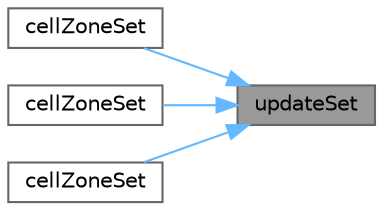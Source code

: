 digraph "updateSet"
{
 // LATEX_PDF_SIZE
  bgcolor="transparent";
  edge [fontname=Helvetica,fontsize=10,labelfontname=Helvetica,labelfontsize=10];
  node [fontname=Helvetica,fontsize=10,shape=box,height=0.2,width=0.4];
  rankdir="RL";
  Node1 [id="Node000001",label="updateSet",height=0.2,width=0.4,color="gray40", fillcolor="grey60", style="filled", fontcolor="black",tooltip=" "];
  Node1 -> Node2 [id="edge1_Node000001_Node000002",dir="back",color="steelblue1",style="solid",tooltip=" "];
  Node2 [id="Node000002",label="cellZoneSet",height=0.2,width=0.4,color="grey40", fillcolor="white", style="filled",URL="$classFoam_1_1cellZoneSet.html#adfb1237a4d6f93ab842287f2a03b2ccc",tooltip=" "];
  Node1 -> Node3 [id="edge2_Node000001_Node000003",dir="back",color="steelblue1",style="solid",tooltip=" "];
  Node3 [id="Node000003",label="cellZoneSet",height=0.2,width=0.4,color="grey40", fillcolor="white", style="filled",URL="$classFoam_1_1cellZoneSet.html#aa6190762583b07618099b4dcb37fb1cc",tooltip=" "];
  Node1 -> Node4 [id="edge3_Node000001_Node000004",dir="back",color="steelblue1",style="solid",tooltip=" "];
  Node4 [id="Node000004",label="cellZoneSet",height=0.2,width=0.4,color="grey40", fillcolor="white", style="filled",URL="$classFoam_1_1cellZoneSet.html#ac14a8c4db1be093a2395e1475f870694",tooltip=" "];
}
